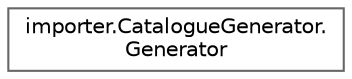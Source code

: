 digraph "Graphical Class Hierarchy"
{
 // LATEX_PDF_SIZE
  bgcolor="transparent";
  edge [fontname=Helvetica,fontsize=10,labelfontname=Helvetica,labelfontsize=10];
  node [fontname=Helvetica,fontsize=10,shape=box,height=0.2,width=0.4];
  rankdir="LR";
  Node0 [id="Node000000",label="importer.CatalogueGenerator.\lGenerator",height=0.2,width=0.4,color="grey40", fillcolor="white", style="filled",URL="$classimporter_1_1_catalogue_generator_1_1_generator.html",tooltip=" "];
}
